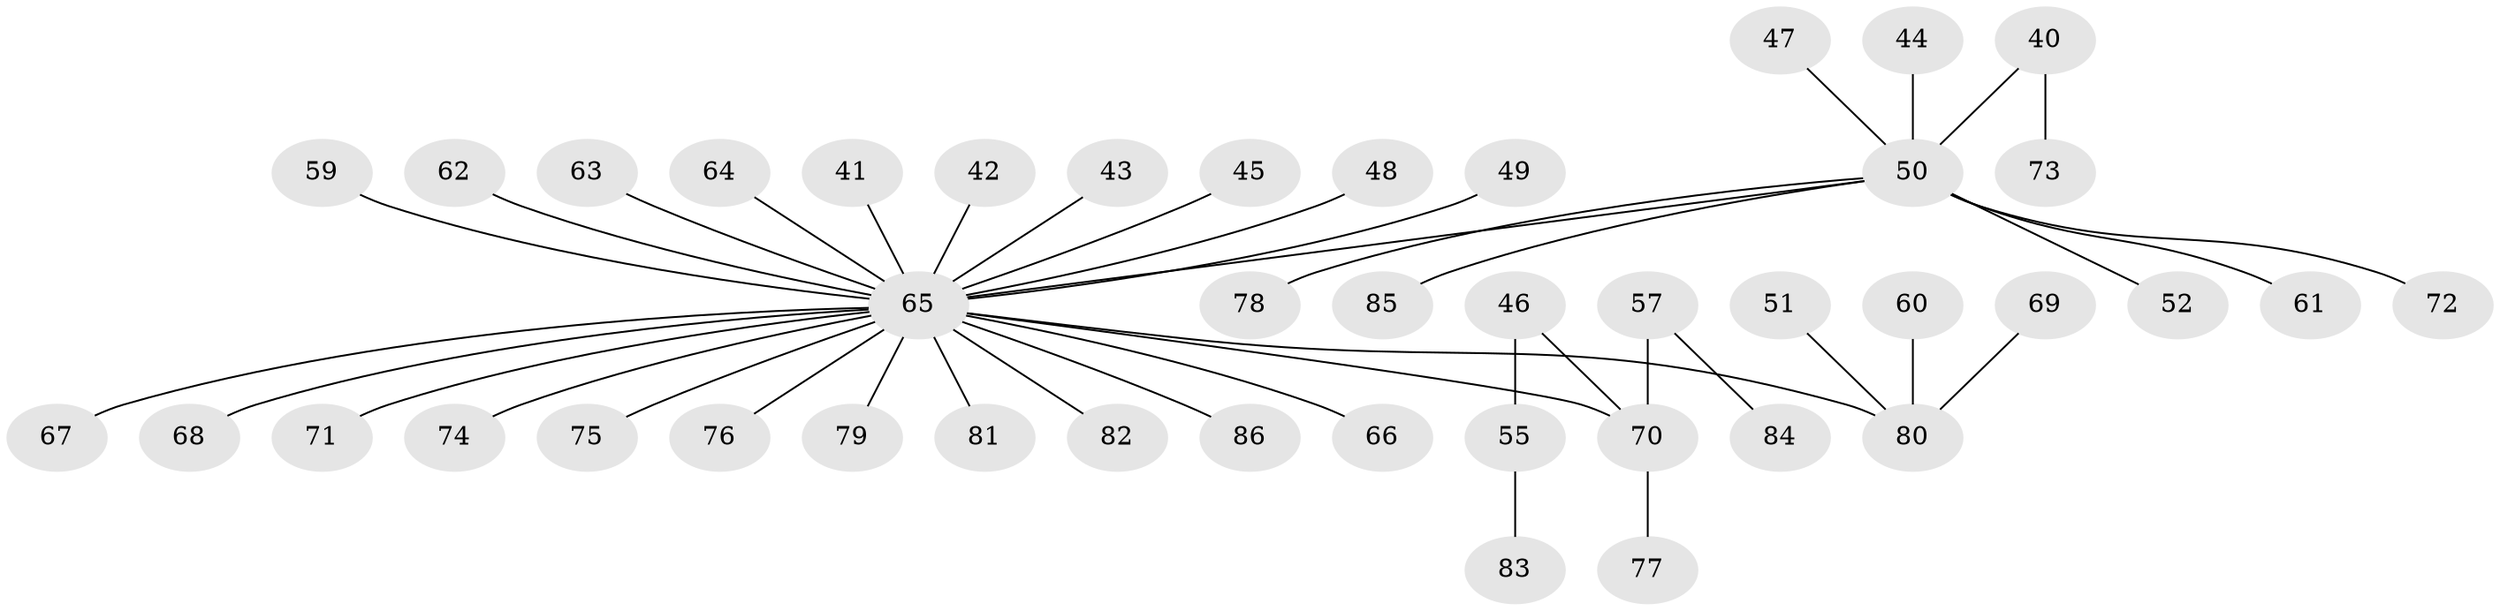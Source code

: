// original degree distribution, {6: 0.046511627906976744, 5: 0.023255813953488372, 7: 0.011627906976744186, 3: 0.11627906976744186, 1: 0.5465116279069767, 4: 0.046511627906976744, 2: 0.20930232558139536}
// Generated by graph-tools (version 1.1) at 2025/55/03/04/25 21:55:45]
// undirected, 43 vertices, 42 edges
graph export_dot {
graph [start="1"]
  node [color=gray90,style=filled];
  40;
  41;
  42;
  43;
  44;
  45;
  46;
  47;
  48;
  49;
  50 [super="+39+35+38"];
  51;
  52;
  55;
  57 [super="+33"];
  59;
  60;
  61;
  62;
  63;
  64;
  65 [super="+54+29+36+53+58+56"];
  66;
  67;
  68;
  69;
  70 [super="+16"];
  71;
  72;
  73;
  74;
  75;
  76;
  77;
  78;
  79;
  80 [super="+3+15+21+34+31+37"];
  81;
  82;
  83;
  84;
  85;
  86;
  40 -- 73;
  40 -- 50;
  41 -- 65;
  42 -- 65;
  43 -- 65;
  44 -- 50;
  45 -- 65;
  46 -- 55;
  46 -- 70;
  47 -- 50;
  48 -- 65;
  49 -- 65;
  50 -- 52;
  50 -- 65;
  50 -- 72;
  50 -- 78;
  50 -- 61;
  50 -- 85;
  51 -- 80;
  55 -- 83;
  57 -- 84;
  57 -- 70;
  59 -- 65;
  60 -- 80;
  62 -- 65;
  63 -- 65;
  64 -- 65;
  65 -- 81;
  65 -- 67;
  65 -- 68;
  65 -- 70;
  65 -- 74;
  65 -- 75;
  65 -- 76;
  65 -- 80;
  65 -- 82;
  65 -- 86;
  65 -- 79;
  65 -- 66;
  65 -- 71;
  69 -- 80;
  70 -- 77;
}
